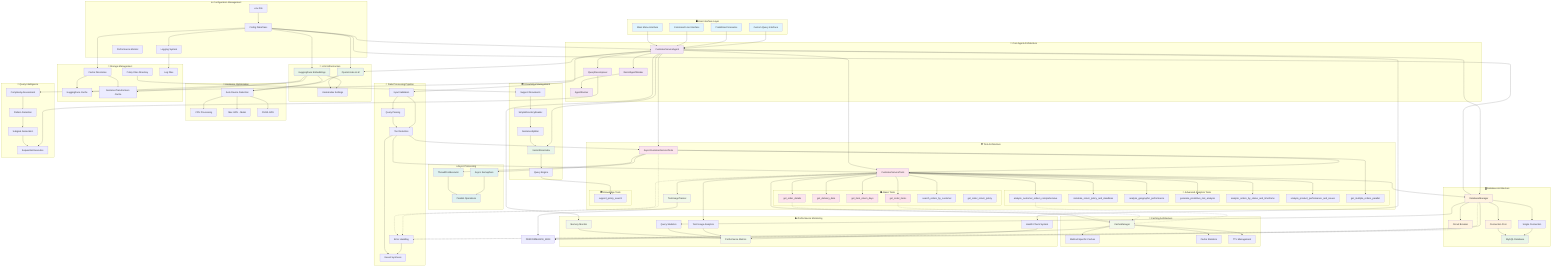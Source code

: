 graph TB
%% User Interface Layer
    subgraph "🖥️ User Interface Layer"
        UI[Main Menu Interface]
        CLI[Command Line Interface]
        SCENARIOS[Predefined Scenarios]
        CUSTOM[Custom Query Interface]
    end

%% Configuration Management
    subgraph "⚙️ Configuration Management"
        ENV[.env File]
        CONFIG[Config DataClass]
        LOGGER[Logging System]
        PERF_MON[Performance Monitor]
    end

%% Core Agent Layer
    subgraph "🤖 Core Agent Architecture"
        AGENT[CustomerServiceAgent]
        REACT[ReActAgentWorker]
        RUNNER[AgentRunner]
        DECOMPOSER[QueryDecomposer]

        AGENT --> REACT
        REACT --> RUNNER
        AGENT --> DECOMPOSER
    end

%% LLM Infrastructure
    subgraph "🧠 LLM Infrastructure"
        LLM[OpenAI-Like LLM]
        EMBEDDINGS[HuggingFace Embeddings]
        SETTINGS[LlamaIndex Settings]

        LLM --> SETTINGS
        EMBEDDINGS --> SETTINGS
    end

%% Hardware Optimization
    subgraph "🚀 Hardware Optimization"
        CPU[CPU Processing]
        MPS[Mac GPU - Metal]
        CUDA[CUDA GPU]
        DEVICE_AUTO[Auto Device Detection]

        DEVICE_AUTO --> CPU
        DEVICE_AUTO --> MPS
        DEVICE_AUTO --> CUDA
    end

%% Vector Store & Knowledge Base
    subgraph "📚 Knowledge Management"
        DOCS[Support Documents]
        READER[SimpleDirectoryReader]
        SPLITTER[SentenceSplitter]
        VECTOR_INDEX[VectorStoreIndex]
        QUERY_ENGINE[Query Engine]

        DOCS --> READER
        READER --> SPLITTER
        SPLITTER --> VECTOR_INDEX
        VECTOR_INDEX --> QUERY_ENGINE
    end

%% Database Layer
    subgraph "🗄️ Database Architecture"
        MYSQL[MySQL Database]
        POOL[Connection Pool]
        SINGLE_CONN[Single Connection]
        DB_MANAGER[DatabaseManager]
        CIRCUIT_BREAKER[Circuit Breaker]

        DB_MANAGER --> POOL
        DB_MANAGER --> SINGLE_CONN
        DB_MANAGER --> CIRCUIT_BREAKER
        POOL --> MYSQL
        SINGLE_CONN --> MYSQL
    end

%% Tool Architecture
    subgraph "🛠️ Tool Architecture"
        SYNC_TOOLS[CustomerServiceTools]
        ASYNC_TOOLS[AsyncCustomerServiceTools]
        TOOL_TRACKER[ToolUsageTracker]

        subgraph "📊 Basic Tools"
            ORDER_ITEMS[get_order_items]
            DELIVERY_DATE[get_delivery_date]
            RETURN_POLICY[get_item_return_days]
            ORDER_DETAILS[get_order_details]
            SEARCH_ORDERS[search_orders_by_customer]
            ORDER_RETURN[get_order_return_policy]
        end

        subgraph "🚀 Advanced Analytics Tools"
            COMPREHENSIVE[analyze_customer_orders_comprehensive]
            RETURN_CALC[calculate_return_policy_and_deadlines]
            GEO_ANALYSIS[analyze_geographic_performance]
            PREDICTIVE[generate_predictive_risk_analysis]
            STATUS_ANALYSIS[analyze_orders_by_status_and_timeframe]
            PRODUCT_PERF[analyze_product_performance_and_issues]
            MULTI_ORDER[get_multiple_orders_parallel]
        end

        subgraph "📚 Knowledge Tools"
            SUPPORT_SEARCH[support_policy_search]
        end
    end

%% Caching System
    subgraph "💾 Caching Architecture"
        CACHE_MANAGER[CacheManager]
        METHOD_CACHE[Method-Specific Caches]
        CACHE_STATS[Cache Statistics]
        TTL[TTL Management]

        CACHE_MANAGER --> METHOD_CACHE
        CACHE_MANAGER --> CACHE_STATS
        CACHE_MANAGER --> TTL
    end

%% Performance Monitoring
    subgraph "📈 Performance Monitoring"
        MEMORY_MON[Memory Monitor]
        QUERY_STATS[Query Statistics]
        TOOL_USAGE[Tool Usage Analytics]
        HEALTH_CHECK[Health Check System]
        METRICS[Performance Metrics]

        MEMORY_MON --> METRICS
        QUERY_STATS --> METRICS
        TOOL_USAGE --> METRICS
        HEALTH_CHECK --> METRICS
    end

%% Async Processing
    subgraph "⚡ Async Processing"
        EXECUTOR[ThreadPoolExecutor]
        SEMAPHORE[Async Semaphore]
        PARALLEL_OPS[Parallel Operations]

        EXECUTOR --> PARALLEL_OPS
        SEMAPHORE --> PARALLEL_OPS
    end

%% Data Processing Pipeline
    subgraph "🔄 Data Processing Pipeline"
        INPUT_VALIDATION[Input Validation]
        QUERY_PARSING[Query Parsing]
        TOOL_SELECTION[Tool Selection]
        RESULT_SYNTHESIS[Result Synthesis]
        ERROR_HANDLING[Error Handling]

        INPUT_VALIDATION --> QUERY_PARSING
        QUERY_PARSING --> TOOL_SELECTION
        TOOL_SELECTION --> RESULT_SYNTHESIS
        ERROR_HANDLING --> RESULT_SYNTHESIS
    end

%% Storage & File Management
    subgraph "📁 Storage Management"
        POLICY_FILES[Policy Files Directory]
        CACHE_DIRS[Cache Directories]
        LOG_FILES[Log Files]
        HF_CACHE[HuggingFace Cache]
        ST_CACHE[SentenceTransformers Cache]

        CACHE_DIRS --> HF_CACHE
        CACHE_DIRS --> ST_CACHE
    end

%% Query Complexity Analysis
    subgraph "🧩 Query Intelligence"
        COMPLEXITY_ASSESS[Complexity Assessment]
        PATTERN_DETECT[Pattern Detection]
        SUBGOAL_GEN[Subgoal Generation]
        SEQUENTIAL_EXEC[Sequential Execution]

        COMPLEXITY_ASSESS --> PATTERN_DETECT
        PATTERN_DETECT --> SUBGOAL_GEN
        SUBGOAL_GEN --> SEQUENTIAL_EXEC
    end

%% Connections - User to Core
    UI --> AGENT
    CLI --> AGENT
    SCENARIOS --> AGENT
    CUSTOM --> AGENT

%% Configuration Connections
    ENV --> CONFIG
    CONFIG --> LOGGER
    CONFIG --> AGENT
    CONFIG --> DB_MANAGER
    CONFIG --> LLM
    CONFIG --> EMBEDDINGS

%% Agent to Infrastructure
    AGENT --> LLM
    AGENT --> VECTOR_INDEX
    AGENT --> DB_MANAGER
    AGENT --> SYNC_TOOLS
    AGENT --> ASYNC_TOOLS

%% Tool Connections
    SYNC_TOOLS --> DB_MANAGER
    ASYNC_TOOLS --> SYNC_TOOLS
    SYNC_TOOLS --> CACHE_MANAGER
    SYNC_TOOLS --> TOOL_TRACKER

%% Database Connections
    SYNC_TOOLS --> ORDER_ITEMS
    SYNC_TOOLS --> DELIVERY_DATE
    SYNC_TOOLS --> RETURN_POLICY
    SYNC_TOOLS --> ORDER_DETAILS
    SYNC_TOOLS --> SEARCH_ORDERS
    SYNC_TOOLS --> COMPREHENSIVE
    SYNC_TOOLS --> RETURN_CALC
    SYNC_TOOLS --> GEO_ANALYSIS
    SYNC_TOOLS --> PREDICTIVE
    SYNC_TOOLS --> STATUS_ANALYSIS
    SYNC_TOOLS --> PRODUCT_PERF

%% Async Processing Connections
    ASYNC_TOOLS --> EXECUTOR
    ASYNC_TOOLS --> SEMAPHORE
    ASYNC_TOOLS --> MULTI_ORDER

%% Knowledge Base Connections
    POLICY_FILES --> DOCS
    QUERY_ENGINE --> SUPPORT_SEARCH

%% Hardware Optimization Connections
    EMBEDDINGS --> DEVICE_AUTO
    LLM --> DEVICE_AUTO

%% Monitoring Connections
    DB_MANAGER --> QUERY_STATS
    SYNC_TOOLS --> TOOL_USAGE
    AGENT --> MEMORY_MON
    AGENT --> HEALTH_CHECK

%% Query Processing Flow
    DECOMPOSER --> COMPLEXITY_ASSESS
    DECOMPOSER --> SEQUENTIAL_EXEC
    AGENT --> INPUT_VALIDATION
    INPUT_VALIDATION --> TOOL_SELECTION
    TOOL_SELECTION --> SYNC_TOOLS
    TOOL_SELECTION --> ASYNC_TOOLS

%% Cache Integration
    ORDER_DETAILS -.-> CACHE_MANAGER
    ORDER_ITEMS -.-> CACHE_MANAGER
    COMPREHENSIVE -.-> CACHE_MANAGER

%% Performance Integration
    TOOL_TRACKER --> PERFORMANCE_MON
    CACHE_MANAGER --> PERFORMANCE_MON
    DB_MANAGER --> PERFORMANCE_MON

%% Storage Connections
    CONFIG --> CACHE_DIRS
    LOGGER --> LOG_FILES
    EMBEDDINGS --> HF_CACHE
    EMBEDDINGS --> ST_CACHE

%% Circuit Breaker Integration
    CIRCUIT_BREAKER -.-> ERROR_HANDLING

%% Error Handling Integration
    SYNC_TOOLS -.-> ERROR_HANDLING
    ASYNC_TOOLS -.-> ERROR_HANDLING
    DB_MANAGER -.-> ERROR_HANDLING

%% Styling
    classDef userLayer fill:#e1f5fe
    classDef coreAgent fill:#f3e5f5
    classDef infrastructure fill:#e8f5e8
    classDef database fill:#fff3e0
    classDef tools fill:#fce4ec
    classDef performance fill:#f1f8e9
    classDef async fill:#e0f2f1

    class UI,CLI,SCENARIOS,CUSTOM userLayer
    class AGENT,REACT,RUNNER,DECOMPOSER coreAgent
    class LLM,EMBEDDINGS,VECTOR_INDEX,MYSQL infrastructure
    class DB_MANAGER,POOL,CIRCUIT_BREAKER database
    class SYNC_TOOLS,ASYNC_TOOLS,ORDER_ITEMS,DELIVERY_DATE,RETURN_POLICY,ORDER_DETAILS tools
    class CACHE_MANAGER,TOOL_TRACKER,MEMORY_MON,METRICS performance
    class EXECUTOR,SEMAPHORE,PARALLEL_OPS async